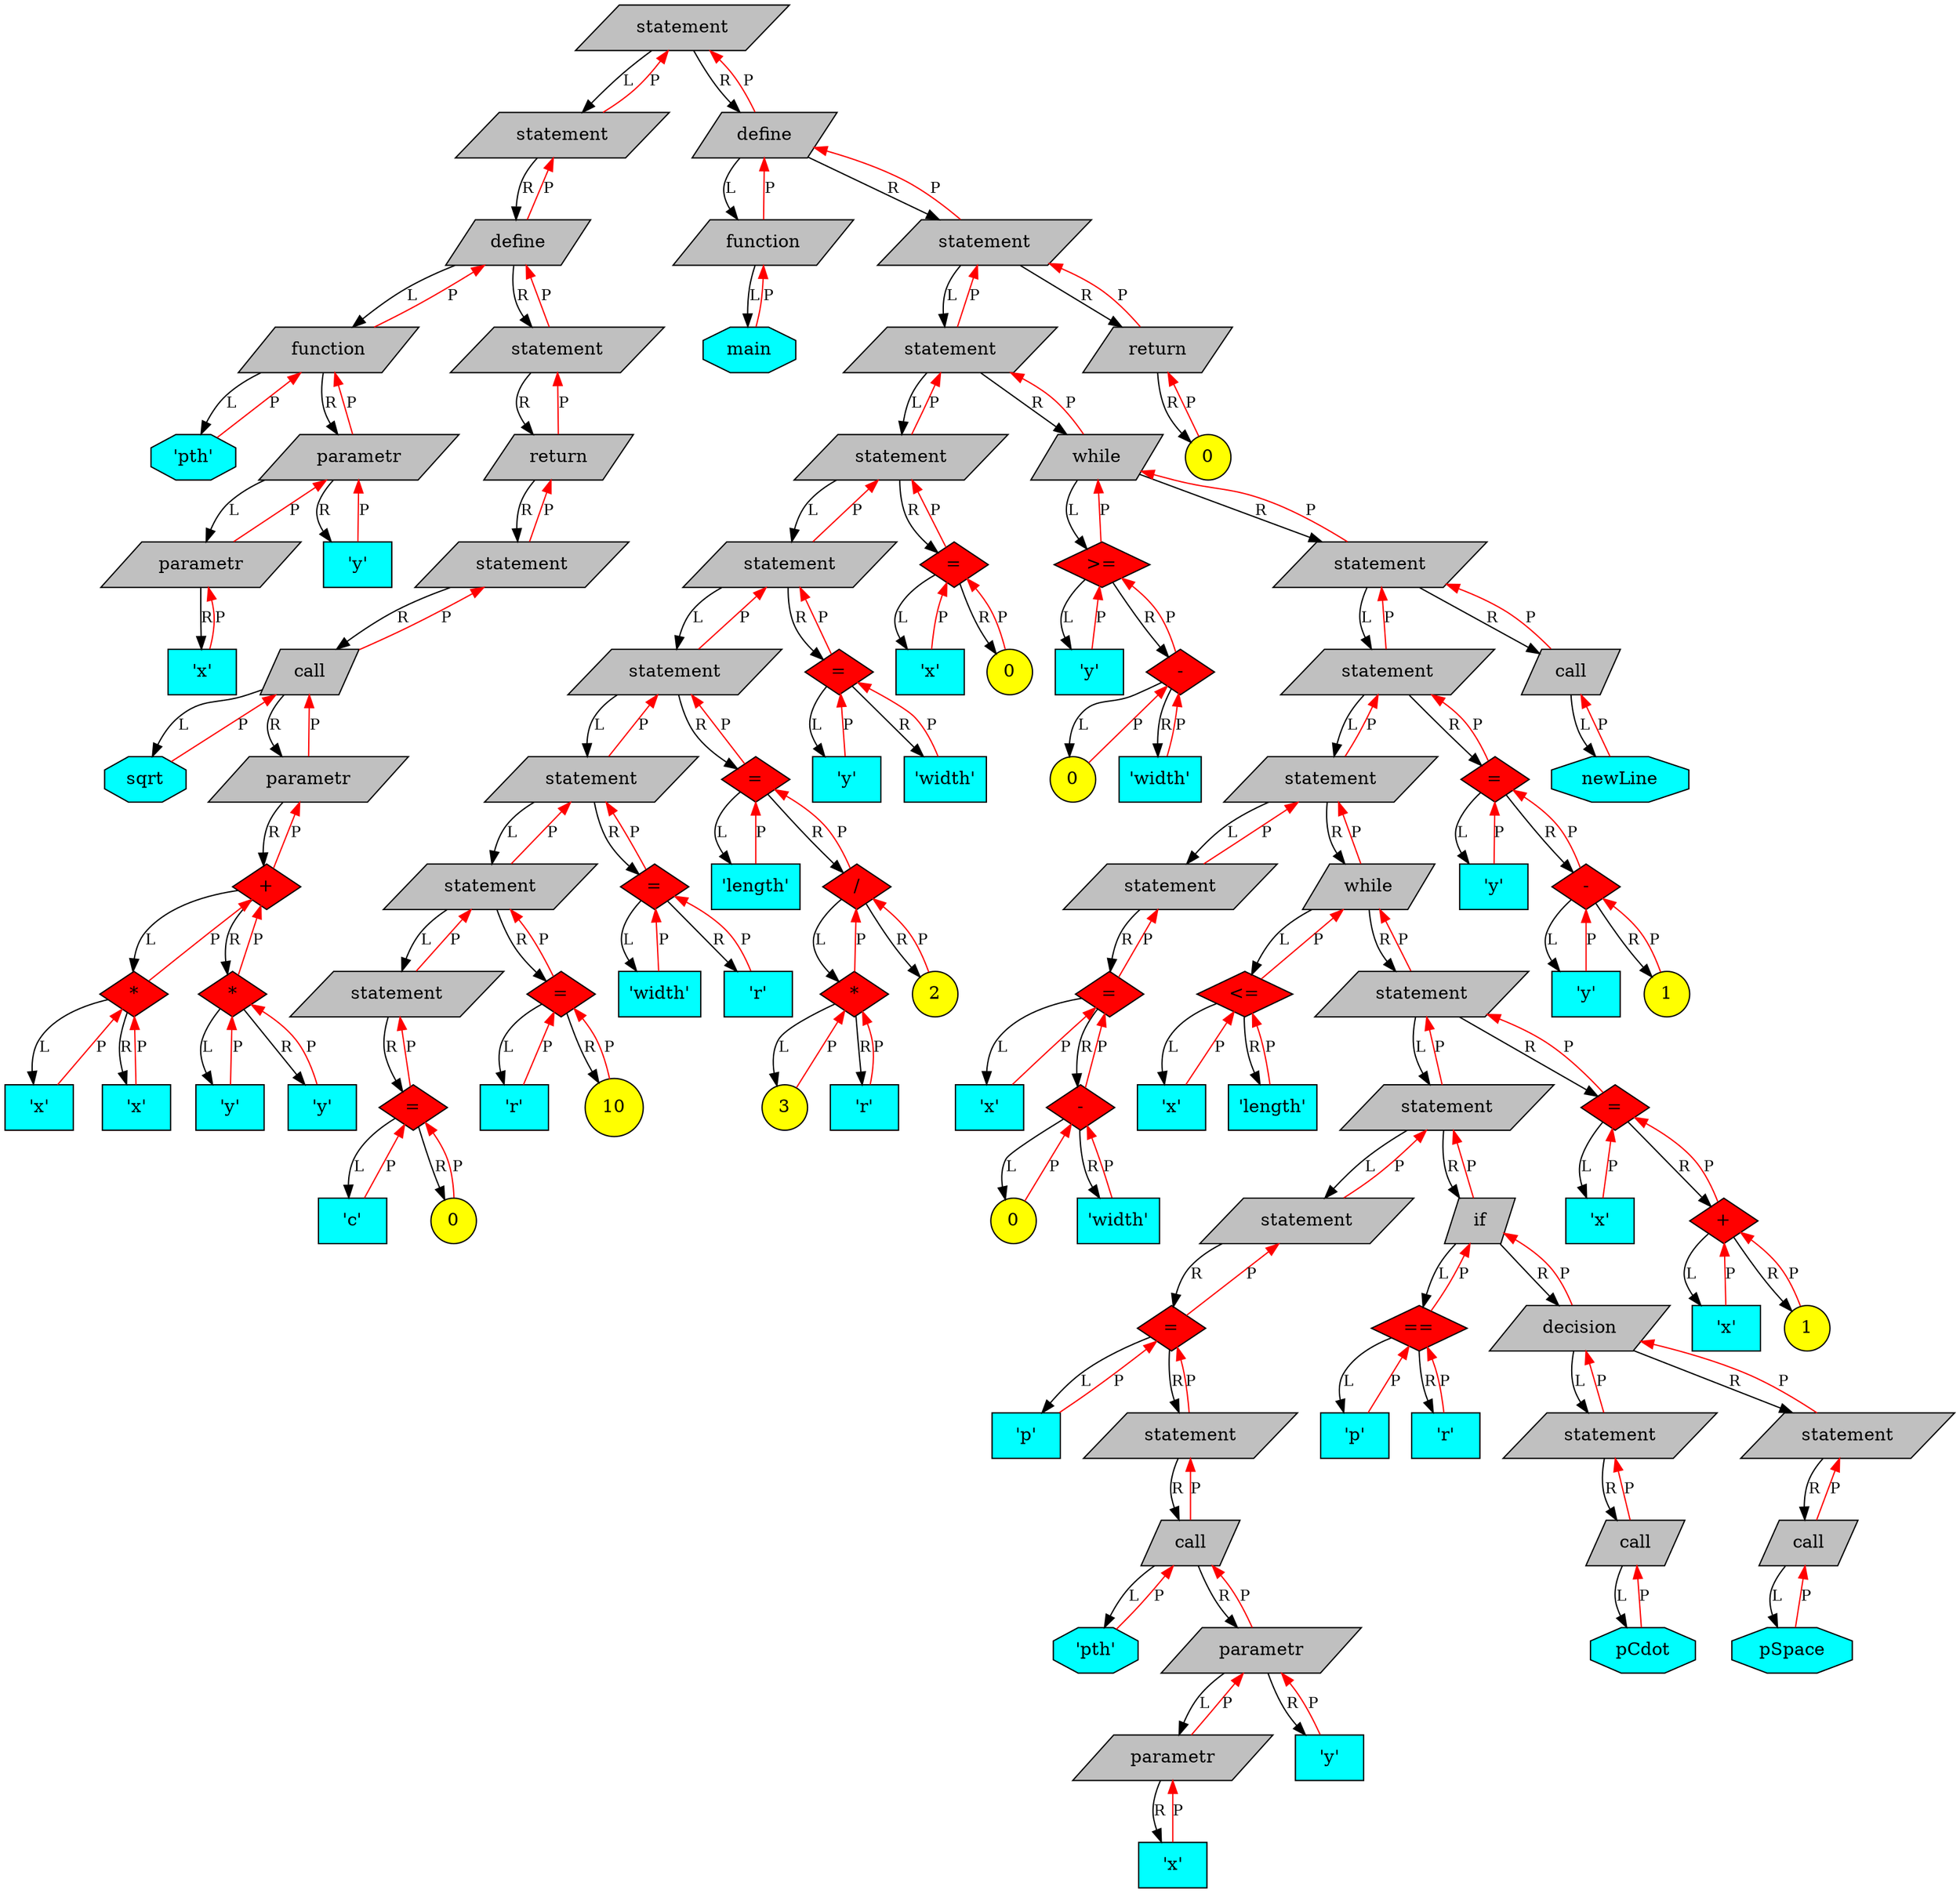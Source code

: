 digraph Tree{

	rankdir=UD;

	node[fontsize=14];

	94372974967936[shape=record, shape=parallelogram, style="filled", fillcolor=grey, label="statement"];
	94372974893664[shape=record, shape=parallelogram, style="filled", fillcolor=grey, label="statement"];
	94372974893728[shape=record, shape=parallelogram, style="filled", fillcolor=grey, label="define"];
	94372974894208[shape=record, shape=parallelogram, style="filled", fillcolor=grey, label="function"];
	94372974894688[shape=record, shape=octagon, style="filled", fillcolor=cyan, label="'pth'"];
	94372974896128[shape=record, shape=parallelogram, style="filled", fillcolor=grey, label="parametr"];
	94372974895168[shape=record, shape=parallelogram, style="filled", fillcolor=grey, label="parametr"];
	94372974895232[shape=record, shape=rectangle, style="filled", fillcolor=cyan, label="'x'"];
	94372974896192[shape=record, shape=rectangle, style="filled", fillcolor=cyan, label="'y'"];
	94372974961280[shape=record, shape=parallelogram, style="filled", fillcolor=grey, label="statement"];
	94372974961344[shape=record, shape=parallelogram, style="filled", fillcolor=grey, label="return"];
	94372974961824[shape=record, shape=parallelogram, style="filled", fillcolor=grey, label="statement"];
	94372974961888[shape=record, shape=parallelogram, style="filled", fillcolor=grey, label="call"];
	94372974962368[shape=record, shape=octagon, style="filled", fillcolor=cyan, label="sqrt"];
	94372974962848[shape=record, shape=parallelogram, style="filled", fillcolor=grey, label="parametr"];
	94372974965792[shape=record, shape=diamond, style="filled", fillcolor=red, label="+"];
	94372974963872[shape=record, shape=diamond, style="filled", fillcolor=red, label="*"];
	94372974962912[shape=record, shape=rectangle, style="filled", fillcolor=cyan, label="'x'"];
	94372974963392[shape=record, shape=rectangle, style="filled", fillcolor=cyan, label="'x'"];
	94372974965312[shape=record, shape=diamond, style="filled", fillcolor=red, label="*"];
	94372974964352[shape=record, shape=rectangle, style="filled", fillcolor=cyan, label="'y'"];
	94372974964832[shape=record, shape=rectangle, style="filled", fillcolor=cyan, label="'y'"];
	94372974968000[shape=record, shape=parallelogram, style="filled", fillcolor=grey, label="define"];
	94372974968480[shape=record, shape=parallelogram, style="filled", fillcolor=grey, label="function"];
	94372974968960[shape=record, shape=octagon, style="filled", fillcolor=cyan, label="main"];
	94372975005536[shape=record, shape=parallelogram, style="filled", fillcolor=grey, label="statement"];
	94372974980800[shape=record, shape=parallelogram, style="filled", fillcolor=grey, label="statement"];
	94372974979296[shape=record, shape=parallelogram, style="filled", fillcolor=grey, label="statement"];
	94372974977376[shape=record, shape=parallelogram, style="filled", fillcolor=grey, label="statement"];
	94372974974368[shape=record, shape=parallelogram, style="filled", fillcolor=grey, label="statement"];
	94372974972448[shape=record, shape=parallelogram, style="filled", fillcolor=grey, label="statement"];
	94372974970944[shape=record, shape=parallelogram, style="filled", fillcolor=grey, label="statement"];
	94372974969440[shape=record, shape=parallelogram, style="filled", fillcolor=grey, label="statement"];
	94372974969504[shape=record, shape=diamond, style="filled", fillcolor=red, label="="];
	94372974969984[shape=record, shape=rectangle, style="filled", fillcolor=cyan, label="'c'"];
	94372974970464[shape=record, shape=circle, style="filled", fillcolor=yellow, label="0"];
	94372974971008[shape=record, shape=diamond, style="filled", fillcolor=red, label="="];
	94372974971488[shape=record, shape=rectangle, style="filled", fillcolor=cyan, label="'r'"];
	94372974971968[shape=record, shape=circle, style="filled", fillcolor=yellow, label="10"];
	94372974972512[shape=record, shape=diamond, style="filled", fillcolor=red, label="="];
	94372974972992[shape=record, shape=rectangle, style="filled", fillcolor=cyan, label="'width'"];
	94372974973472[shape=record, shape=rectangle, style="filled", fillcolor=cyan, label="'r'"];
	94372974974432[shape=record, shape=diamond, style="filled", fillcolor=red, label="="];
	94372974974912[shape=record, shape=rectangle, style="filled", fillcolor=cyan, label="'length'"];
	94372974976480[shape=record, shape=diamond, style="filled", fillcolor=red, label="/"];
	94372974975936[shape=record, shape=diamond, style="filled", fillcolor=red, label="*"];
	94372974975392[shape=record, shape=circle, style="filled", fillcolor=yellow, label="3"];
	94372974975456[shape=record, shape=rectangle, style="filled", fillcolor=cyan, label="'r'"];
	94372974976416[shape=record, shape=circle, style="filled", fillcolor=yellow, label="2"];
	94372974977440[shape=record, shape=diamond, style="filled", fillcolor=red, label="="];
	94372974977920[shape=record, shape=rectangle, style="filled", fillcolor=cyan, label="'y'"];
	94372974978400[shape=record, shape=rectangle, style="filled", fillcolor=cyan, label="'width'"];
	94372974979360[shape=record, shape=diamond, style="filled", fillcolor=red, label="="];
	94372974979840[shape=record, shape=rectangle, style="filled", fillcolor=cyan, label="'x'"];
	94372974980320[shape=record, shape=circle, style="filled", fillcolor=yellow, label="0"];
	94372974980864[shape=record, shape=parallelogram, style="filled", fillcolor=grey, label="while"];
	94372974982848[shape=record, shape=diamond, style="filled", fillcolor=red, label=">="];
	94372974981344[shape=record, shape=rectangle, style="filled", fillcolor=cyan, label="'y'"];
	94372974982368[shape=record, shape=diamond, style="filled", fillcolor=red, label="-"];
	94372974981824[shape=record, shape=circle, style="filled", fillcolor=yellow, label="0"];
	94372974981888[shape=record, shape=rectangle, style="filled", fillcolor=cyan, label="'width'"];
	94372975003680[shape=record, shape=parallelogram, style="filled", fillcolor=grey, label="statement"];
	94372975001216[shape=record, shape=parallelogram, style="filled", fillcolor=grey, label="statement"];
	94372974985792[shape=record, shape=parallelogram, style="filled", fillcolor=grey, label="statement"];
	94372974983328[shape=record, shape=parallelogram, style="filled", fillcolor=grey, label="statement"];
	94372974983392[shape=record, shape=diamond, style="filled", fillcolor=red, label="="];
	94372974983872[shape=record, shape=rectangle, style="filled", fillcolor=cyan, label="'x'"];
	94372974984896[shape=record, shape=diamond, style="filled", fillcolor=red, label="-"];
	94372974984352[shape=record, shape=circle, style="filled", fillcolor=yellow, label="0"];
	94372974984416[shape=record, shape=rectangle, style="filled", fillcolor=cyan, label="'width'"];
	94372974985856[shape=record, shape=parallelogram, style="filled", fillcolor=grey, label="while"];
	94372974987296[shape=record, shape=diamond, style="filled", fillcolor=red, label="<="];
	94372974986336[shape=record, shape=rectangle, style="filled", fillcolor=cyan, label="'x'"];
	94372974986816[shape=record, shape=rectangle, style="filled", fillcolor=cyan, label="'length'"];
	94372974998336[shape=record, shape=parallelogram, style="filled", fillcolor=grey, label="statement"];
	94372974992576[shape=record, shape=parallelogram, style="filled", fillcolor=grey, label="statement"];
	94372974987776[shape=record, shape=parallelogram, style="filled", fillcolor=grey, label="statement"];
	94372974987840[shape=record, shape=diamond, style="filled", fillcolor=red, label="="];
	94372974988320[shape=record, shape=rectangle, style="filled", fillcolor=cyan, label="'p'"];
	94372974988800[shape=record, shape=parallelogram, style="filled", fillcolor=grey, label="statement"];
	94372974988864[shape=record, shape=parallelogram, style="filled", fillcolor=grey, label="call"];
	94372974989344[shape=record, shape=octagon, style="filled", fillcolor=cyan, label="'pth'"];
	94372974990784[shape=record, shape=parallelogram, style="filled", fillcolor=grey, label="parametr"];
	94372974989824[shape=record, shape=parallelogram, style="filled", fillcolor=grey, label="parametr"];
	94372974989888[shape=record, shape=rectangle, style="filled", fillcolor=cyan, label="'x'"];
	94372974990848[shape=record, shape=rectangle, style="filled", fillcolor=cyan, label="'y'"];
	94372974992640[shape=record, shape=parallelogram, style="filled", fillcolor=grey, label="if"];
	94372974994080[shape=record, shape=diamond, style="filled", fillcolor=red, label="=="];
	94372974993120[shape=record, shape=rectangle, style="filled", fillcolor=cyan, label="'p'"];
	94372974993600[shape=record, shape=rectangle, style="filled", fillcolor=cyan, label="'r'"];
	94372974994560[shape=record, shape=parallelogram, style="filled", fillcolor=grey, label="decision"];
	94372974995040[shape=record, shape=parallelogram, style="filled", fillcolor=grey, label="statement"];
	94372974995104[shape=record, shape=parallelogram, style="filled", fillcolor=grey, label="call"];
	94372974995584[shape=record, shape=octagon, style="filled", fillcolor=cyan, label="pCdot"];
	94372974996480[shape=record, shape=parallelogram, style="filled", fillcolor=grey, label="statement"];
	94372974996544[shape=record, shape=parallelogram, style="filled", fillcolor=grey, label="call"];
	94372974997024[shape=record, shape=octagon, style="filled", fillcolor=cyan, label="pSpace"];
	94372974998400[shape=record, shape=diamond, style="filled", fillcolor=red, label="="];
	94372974998880[shape=record, shape=rectangle, style="filled", fillcolor=cyan, label="'x'"];
	94372974999904[shape=record, shape=diamond, style="filled", fillcolor=red, label="+"];
	94372974999360[shape=record, shape=rectangle, style="filled", fillcolor=cyan, label="'x'"];
	94372974999840[shape=record, shape=circle, style="filled", fillcolor=yellow, label="1"];
	94372975001280[shape=record, shape=diamond, style="filled", fillcolor=red, label="="];
	94372975001760[shape=record, shape=rectangle, style="filled", fillcolor=cyan, label="'y'"];
	94372975002784[shape=record, shape=diamond, style="filled", fillcolor=red, label="-"];
	94372975002240[shape=record, shape=rectangle, style="filled", fillcolor=cyan, label="'y'"];
	94372975002720[shape=record, shape=circle, style="filled", fillcolor=yellow, label="1"];
	94372975003744[shape=record, shape=parallelogram, style="filled", fillcolor=grey, label="call"];
	94372975004224[shape=record, shape=octagon, style="filled", fillcolor=cyan, label="newLine"];
	94372975005600[shape=record, shape=parallelogram, style="filled", fillcolor=grey, label="return"];
	94372975006080[shape=record, shape=circle, style="filled", fillcolor=yellow, label="0"];

	94372974967936 -> 94372974893664[label = "L", fontsize=12]
	94372974967936 -> 94372974968000[label = "R", fontsize=12]
	94372974893664 -> 94372974967936[label = "P", color=red, fontsize=12]
	94372974893664 -> 94372974893728[label = "R", fontsize=12]
	94372974893728 -> 94372974893664[label = "P", color=red, fontsize=12]
	94372974893728 -> 94372974894208[label = "L", fontsize=12]
	94372974893728 -> 94372974961280[label = "R", fontsize=12]
	94372974894208 -> 94372974893728[label = "P", color=red, fontsize=12]
	94372974894208 -> 94372974894688[label = "L", fontsize=12]
	94372974894208 -> 94372974896128[label = "R", fontsize=12]
	94372974894688 -> 94372974894208[label = "P", color=red, fontsize=12]
	94372974896128 -> 94372974894208[label = "P", color=red, fontsize=12]
	94372974896128 -> 94372974895168[label = "L", fontsize=12]
	94372974896128 -> 94372974896192[label = "R", fontsize=12]
	94372974895168 -> 94372974896128[label = "P", color=red, fontsize=12]
	94372974895168 -> 94372974895232[label = "R", fontsize=12]
	94372974895232 -> 94372974895168[label = "P", color=red, fontsize=12]
	94372974896192 -> 94372974896128[label = "P", color=red, fontsize=12]
	94372974961280 -> 94372974893728[label = "P", color=red, fontsize=12]
	94372974961280 -> 94372974961344[label = "R", fontsize=12]
	94372974961344 -> 94372974961280[label = "P", color=red, fontsize=12]
	94372974961344 -> 94372974961824[label = "R", fontsize=12]
	94372974961824 -> 94372974961344[label = "P", color=red, fontsize=12]
	94372974961824 -> 94372974961888[label = "R", fontsize=12]
	94372974961888 -> 94372974961824[label = "P", color=red, fontsize=12]
	94372974961888 -> 94372974962368[label = "L", fontsize=12]
	94372974961888 -> 94372974962848[label = "R", fontsize=12]
	94372974962368 -> 94372974961888[label = "P", color=red, fontsize=12]
	94372974962848 -> 94372974961888[label = "P", color=red, fontsize=12]
	94372974962848 -> 94372974965792[label = "R", fontsize=12]
	94372974965792 -> 94372974962848[label = "P", color=red, fontsize=12]
	94372974965792 -> 94372974963872[label = "L", fontsize=12]
	94372974965792 -> 94372974965312[label = "R", fontsize=12]
	94372974963872 -> 94372974965792[label = "P", color=red, fontsize=12]
	94372974963872 -> 94372974962912[label = "L", fontsize=12]
	94372974963872 -> 94372974963392[label = "R", fontsize=12]
	94372974962912 -> 94372974963872[label = "P", color=red, fontsize=12]
	94372974963392 -> 94372974963872[label = "P", color=red, fontsize=12]
	94372974965312 -> 94372974965792[label = "P", color=red, fontsize=12]
	94372974965312 -> 94372974964352[label = "L", fontsize=12]
	94372974965312 -> 94372974964832[label = "R", fontsize=12]
	94372974964352 -> 94372974965312[label = "P", color=red, fontsize=12]
	94372974964832 -> 94372974965312[label = "P", color=red, fontsize=12]
	94372974968000 -> 94372974967936[label = "P", color=red, fontsize=12]
	94372974968000 -> 94372974968480[label = "L", fontsize=12]
	94372974968000 -> 94372975005536[label = "R", fontsize=12]
	94372974968480 -> 94372974968000[label = "P", color=red, fontsize=12]
	94372974968480 -> 94372974968960[label = "L", fontsize=12]
	94372974968960 -> 94372974968480[label = "P", color=red, fontsize=12]
	94372975005536 -> 94372974968000[label = "P", color=red, fontsize=12]
	94372975005536 -> 94372974980800[label = "L", fontsize=12]
	94372975005536 -> 94372975005600[label = "R", fontsize=12]
	94372974980800 -> 94372975005536[label = "P", color=red, fontsize=12]
	94372974980800 -> 94372974979296[label = "L", fontsize=12]
	94372974980800 -> 94372974980864[label = "R", fontsize=12]
	94372974979296 -> 94372974980800[label = "P", color=red, fontsize=12]
	94372974979296 -> 94372974977376[label = "L", fontsize=12]
	94372974979296 -> 94372974979360[label = "R", fontsize=12]
	94372974977376 -> 94372974979296[label = "P", color=red, fontsize=12]
	94372974977376 -> 94372974974368[label = "L", fontsize=12]
	94372974977376 -> 94372974977440[label = "R", fontsize=12]
	94372974974368 -> 94372974977376[label = "P", color=red, fontsize=12]
	94372974974368 -> 94372974972448[label = "L", fontsize=12]
	94372974974368 -> 94372974974432[label = "R", fontsize=12]
	94372974972448 -> 94372974974368[label = "P", color=red, fontsize=12]
	94372974972448 -> 94372974970944[label = "L", fontsize=12]
	94372974972448 -> 94372974972512[label = "R", fontsize=12]
	94372974970944 -> 94372974972448[label = "P", color=red, fontsize=12]
	94372974970944 -> 94372974969440[label = "L", fontsize=12]
	94372974970944 -> 94372974971008[label = "R", fontsize=12]
	94372974969440 -> 94372974970944[label = "P", color=red, fontsize=12]
	94372974969440 -> 94372974969504[label = "R", fontsize=12]
	94372974969504 -> 94372974969440[label = "P", color=red, fontsize=12]
	94372974969504 -> 94372974969984[label = "L", fontsize=12]
	94372974969504 -> 94372974970464[label = "R", fontsize=12]
	94372974969984 -> 94372974969504[label = "P", color=red, fontsize=12]
	94372974970464 -> 94372974969504[label = "P", color=red, fontsize=12]
	94372974971008 -> 94372974970944[label = "P", color=red, fontsize=12]
	94372974971008 -> 94372974971488[label = "L", fontsize=12]
	94372974971008 -> 94372974971968[label = "R", fontsize=12]
	94372974971488 -> 94372974971008[label = "P", color=red, fontsize=12]
	94372974971968 -> 94372974971008[label = "P", color=red, fontsize=12]
	94372974972512 -> 94372974972448[label = "P", color=red, fontsize=12]
	94372974972512 -> 94372974972992[label = "L", fontsize=12]
	94372974972512 -> 94372974973472[label = "R", fontsize=12]
	94372974972992 -> 94372974972512[label = "P", color=red, fontsize=12]
	94372974973472 -> 94372974972512[label = "P", color=red, fontsize=12]
	94372974974432 -> 94372974974368[label = "P", color=red, fontsize=12]
	94372974974432 -> 94372974974912[label = "L", fontsize=12]
	94372974974432 -> 94372974976480[label = "R", fontsize=12]
	94372974974912 -> 94372974974432[label = "P", color=red, fontsize=12]
	94372974976480 -> 94372974974432[label = "P", color=red, fontsize=12]
	94372974976480 -> 94372974975936[label = "L", fontsize=12]
	94372974976480 -> 94372974976416[label = "R", fontsize=12]
	94372974975936 -> 94372974976480[label = "P", color=red, fontsize=12]
	94372974975936 -> 94372974975392[label = "L", fontsize=12]
	94372974975936 -> 94372974975456[label = "R", fontsize=12]
	94372974975392 -> 94372974975936[label = "P", color=red, fontsize=12]
	94372974975456 -> 94372974975936[label = "P", color=red, fontsize=12]
	94372974976416 -> 94372974976480[label = "P", color=red, fontsize=12]
	94372974977440 -> 94372974977376[label = "P", color=red, fontsize=12]
	94372974977440 -> 94372974977920[label = "L", fontsize=12]
	94372974977440 -> 94372974978400[label = "R", fontsize=12]
	94372974977920 -> 94372974977440[label = "P", color=red, fontsize=12]
	94372974978400 -> 94372974977440[label = "P", color=red, fontsize=12]
	94372974979360 -> 94372974979296[label = "P", color=red, fontsize=12]
	94372974979360 -> 94372974979840[label = "L", fontsize=12]
	94372974979360 -> 94372974980320[label = "R", fontsize=12]
	94372974979840 -> 94372974979360[label = "P", color=red, fontsize=12]
	94372974980320 -> 94372974979360[label = "P", color=red, fontsize=12]
	94372974980864 -> 94372974980800[label = "P", color=red, fontsize=12]
	94372974980864 -> 94372974982848[label = "L", fontsize=12]
	94372974980864 -> 94372975003680[label = "R", fontsize=12]
	94372974982848 -> 94372974980864[label = "P", color=red, fontsize=12]
	94372974982848 -> 94372974981344[label = "L", fontsize=12]
	94372974982848 -> 94372974982368[label = "R", fontsize=12]
	94372974981344 -> 94372974982848[label = "P", color=red, fontsize=12]
	94372974982368 -> 94372974982848[label = "P", color=red, fontsize=12]
	94372974982368 -> 94372974981824[label = "L", fontsize=12]
	94372974982368 -> 94372974981888[label = "R", fontsize=12]
	94372974981824 -> 94372974982368[label = "P", color=red, fontsize=12]
	94372974981888 -> 94372974982368[label = "P", color=red, fontsize=12]
	94372975003680 -> 94372974980864[label = "P", color=red, fontsize=12]
	94372975003680 -> 94372975001216[label = "L", fontsize=12]
	94372975003680 -> 94372975003744[label = "R", fontsize=12]
	94372975001216 -> 94372975003680[label = "P", color=red, fontsize=12]
	94372975001216 -> 94372974985792[label = "L", fontsize=12]
	94372975001216 -> 94372975001280[label = "R", fontsize=12]
	94372974985792 -> 94372975001216[label = "P", color=red, fontsize=12]
	94372974985792 -> 94372974983328[label = "L", fontsize=12]
	94372974985792 -> 94372974985856[label = "R", fontsize=12]
	94372974983328 -> 94372974985792[label = "P", color=red, fontsize=12]
	94372974983328 -> 94372974983392[label = "R", fontsize=12]
	94372974983392 -> 94372974983328[label = "P", color=red, fontsize=12]
	94372974983392 -> 94372974983872[label = "L", fontsize=12]
	94372974983392 -> 94372974984896[label = "R", fontsize=12]
	94372974983872 -> 94372974983392[label = "P", color=red, fontsize=12]
	94372974984896 -> 94372974983392[label = "P", color=red, fontsize=12]
	94372974984896 -> 94372974984352[label = "L", fontsize=12]
	94372974984896 -> 94372974984416[label = "R", fontsize=12]
	94372974984352 -> 94372974984896[label = "P", color=red, fontsize=12]
	94372974984416 -> 94372974984896[label = "P", color=red, fontsize=12]
	94372974985856 -> 94372974985792[label = "P", color=red, fontsize=12]
	94372974985856 -> 94372974987296[label = "L", fontsize=12]
	94372974985856 -> 94372974998336[label = "R", fontsize=12]
	94372974987296 -> 94372974985856[label = "P", color=red, fontsize=12]
	94372974987296 -> 94372974986336[label = "L", fontsize=12]
	94372974987296 -> 94372974986816[label = "R", fontsize=12]
	94372974986336 -> 94372974987296[label = "P", color=red, fontsize=12]
	94372974986816 -> 94372974987296[label = "P", color=red, fontsize=12]
	94372974998336 -> 94372974985856[label = "P", color=red, fontsize=12]
	94372974998336 -> 94372974992576[label = "L", fontsize=12]
	94372974998336 -> 94372974998400[label = "R", fontsize=12]
	94372974992576 -> 94372974998336[label = "P", color=red, fontsize=12]
	94372974992576 -> 94372974987776[label = "L", fontsize=12]
	94372974992576 -> 94372974992640[label = "R", fontsize=12]
	94372974987776 -> 94372974992576[label = "P", color=red, fontsize=12]
	94372974987776 -> 94372974987840[label = "R", fontsize=12]
	94372974987840 -> 94372974987776[label = "P", color=red, fontsize=12]
	94372974987840 -> 94372974988320[label = "L", fontsize=12]
	94372974987840 -> 94372974988800[label = "R", fontsize=12]
	94372974988320 -> 94372974987840[label = "P", color=red, fontsize=12]
	94372974988800 -> 94372974987840[label = "P", color=red, fontsize=12]
	94372974988800 -> 94372974988864[label = "R", fontsize=12]
	94372974988864 -> 94372974988800[label = "P", color=red, fontsize=12]
	94372974988864 -> 94372974989344[label = "L", fontsize=12]
	94372974988864 -> 94372974990784[label = "R", fontsize=12]
	94372974989344 -> 94372974988864[label = "P", color=red, fontsize=12]
	94372974990784 -> 94372974988864[label = "P", color=red, fontsize=12]
	94372974990784 -> 94372974989824[label = "L", fontsize=12]
	94372974990784 -> 94372974990848[label = "R", fontsize=12]
	94372974989824 -> 94372974990784[label = "P", color=red, fontsize=12]
	94372974989824 -> 94372974989888[label = "R", fontsize=12]
	94372974989888 -> 94372974989824[label = "P", color=red, fontsize=12]
	94372974990848 -> 94372974990784[label = "P", color=red, fontsize=12]
	94372974992640 -> 94372974992576[label = "P", color=red, fontsize=12]
	94372974992640 -> 94372974994080[label = "L", fontsize=12]
	94372974992640 -> 94372974994560[label = "R", fontsize=12]
	94372974994080 -> 94372974992640[label = "P", color=red, fontsize=12]
	94372974994080 -> 94372974993120[label = "L", fontsize=12]
	94372974994080 -> 94372974993600[label = "R", fontsize=12]
	94372974993120 -> 94372974994080[label = "P", color=red, fontsize=12]
	94372974993600 -> 94372974994080[label = "P", color=red, fontsize=12]
	94372974994560 -> 94372974992640[label = "P", color=red, fontsize=12]
	94372974994560 -> 94372974995040[label = "L", fontsize=12]
	94372974994560 -> 94372974996480[label = "R", fontsize=12]
	94372974995040 -> 94372974994560[label = "P", color=red, fontsize=12]
	94372974995040 -> 94372974995104[label = "R", fontsize=12]
	94372974995104 -> 94372974995040[label = "P", color=red, fontsize=12]
	94372974995104 -> 94372974995584[label = "L", fontsize=12]
	94372974995584 -> 94372974995104[label = "P", color=red, fontsize=12]
	94372974996480 -> 94372974994560[label = "P", color=red, fontsize=12]
	94372974996480 -> 94372974996544[label = "R", fontsize=12]
	94372974996544 -> 94372974996480[label = "P", color=red, fontsize=12]
	94372974996544 -> 94372974997024[label = "L", fontsize=12]
	94372974997024 -> 94372974996544[label = "P", color=red, fontsize=12]
	94372974998400 -> 94372974998336[label = "P", color=red, fontsize=12]
	94372974998400 -> 94372974998880[label = "L", fontsize=12]
	94372974998400 -> 94372974999904[label = "R", fontsize=12]
	94372974998880 -> 94372974998400[label = "P", color=red, fontsize=12]
	94372974999904 -> 94372974998400[label = "P", color=red, fontsize=12]
	94372974999904 -> 94372974999360[label = "L", fontsize=12]
	94372974999904 -> 94372974999840[label = "R", fontsize=12]
	94372974999360 -> 94372974999904[label = "P", color=red, fontsize=12]
	94372974999840 -> 94372974999904[label = "P", color=red, fontsize=12]
	94372975001280 -> 94372975001216[label = "P", color=red, fontsize=12]
	94372975001280 -> 94372975001760[label = "L", fontsize=12]
	94372975001280 -> 94372975002784[label = "R", fontsize=12]
	94372975001760 -> 94372975001280[label = "P", color=red, fontsize=12]
	94372975002784 -> 94372975001280[label = "P", color=red, fontsize=12]
	94372975002784 -> 94372975002240[label = "L", fontsize=12]
	94372975002784 -> 94372975002720[label = "R", fontsize=12]
	94372975002240 -> 94372975002784[label = "P", color=red, fontsize=12]
	94372975002720 -> 94372975002784[label = "P", color=red, fontsize=12]
	94372975003744 -> 94372975003680[label = "P", color=red, fontsize=12]
	94372975003744 -> 94372975004224[label = "L", fontsize=12]
	94372975004224 -> 94372975003744[label = "P", color=red, fontsize=12]
	94372975005600 -> 94372975005536[label = "P", color=red, fontsize=12]
	94372975005600 -> 94372975006080[label = "R", fontsize=12]
	94372975006080 -> 94372975005600[label = "P", color=red, fontsize=12]

}
